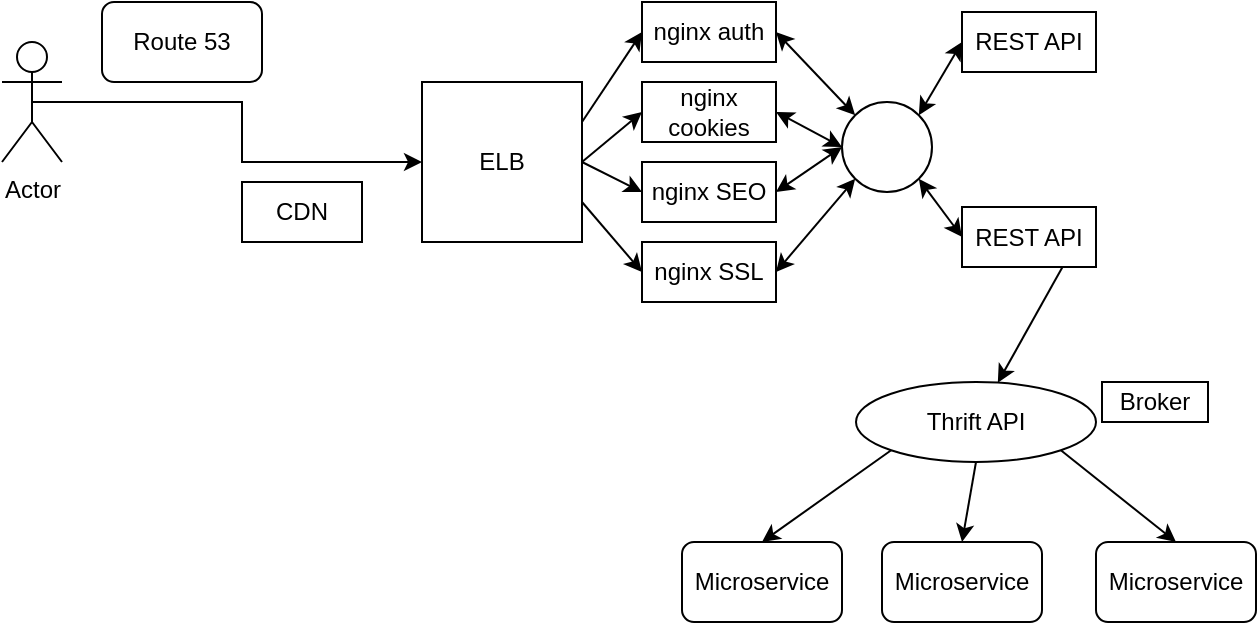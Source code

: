 <mxfile version="12.4.2" type="device" pages="1"><diagram id="rd4y7_OGTIC1vEah1XIV" name="Page-1"><mxGraphModel dx="495" dy="344" grid="1" gridSize="10" guides="1" tooltips="1" connect="1" arrows="1" fold="1" page="1" pageScale="1" pageWidth="827" pageHeight="1169" math="0" shadow="0"><root><mxCell id="0"/><mxCell id="1" parent="0"/><mxCell id="UfIiO9inuFkcWzmjqRGl-10" style="edgeStyle=orthogonalEdgeStyle;rounded=0;orthogonalLoop=1;jettySize=auto;html=1;exitX=0.5;exitY=0.5;exitDx=0;exitDy=0;exitPerimeter=0;" edge="1" parent="1" source="UfIiO9inuFkcWzmjqRGl-1" target="UfIiO9inuFkcWzmjqRGl-5"><mxGeometry relative="1" as="geometry"><Array as="points"><mxPoint x="130" y="220"/><mxPoint x="130" y="250"/></Array></mxGeometry></mxCell><mxCell id="UfIiO9inuFkcWzmjqRGl-1" value="Actor" style="shape=umlActor;verticalLabelPosition=bottom;labelBackgroundColor=#ffffff;verticalAlign=top;html=1;" vertex="1" parent="1"><mxGeometry x="10" y="190" width="30" height="60" as="geometry"/></mxCell><mxCell id="UfIiO9inuFkcWzmjqRGl-2" value="Route 53" style="rounded=1;whiteSpace=wrap;html=1;" vertex="1" parent="1"><mxGeometry x="60" y="170" width="80" height="40" as="geometry"/></mxCell><mxCell id="UfIiO9inuFkcWzmjqRGl-3" value="CDN" style="rounded=0;whiteSpace=wrap;html=1;" vertex="1" parent="1"><mxGeometry x="130" y="260" width="60" height="30" as="geometry"/></mxCell><mxCell id="UfIiO9inuFkcWzmjqRGl-5" value="ELB" style="whiteSpace=wrap;html=1;aspect=fixed;" vertex="1" parent="1"><mxGeometry x="220" y="210" width="80" height="80" as="geometry"/></mxCell><mxCell id="UfIiO9inuFkcWzmjqRGl-6" value="nginx auth" style="rounded=0;whiteSpace=wrap;html=1;" vertex="1" parent="1"><mxGeometry x="330" y="170" width="67" height="30" as="geometry"/></mxCell><mxCell id="UfIiO9inuFkcWzmjqRGl-7" value="nginx SSL" style="rounded=0;whiteSpace=wrap;html=1;" vertex="1" parent="1"><mxGeometry x="330" y="290" width="67" height="30" as="geometry"/></mxCell><mxCell id="UfIiO9inuFkcWzmjqRGl-8" value="" style="endArrow=classic;html=1;entryX=0;entryY=0.5;entryDx=0;entryDy=0;exitX=1;exitY=0.25;exitDx=0;exitDy=0;" edge="1" parent="1" source="UfIiO9inuFkcWzmjqRGl-5" target="UfIiO9inuFkcWzmjqRGl-6"><mxGeometry width="50" height="50" relative="1" as="geometry"><mxPoint x="-50" y="390" as="sourcePoint"/><mxPoint y="340" as="targetPoint"/></mxGeometry></mxCell><mxCell id="UfIiO9inuFkcWzmjqRGl-9" value="" style="endArrow=classic;html=1;entryX=0;entryY=0.5;entryDx=0;entryDy=0;exitX=1;exitY=0.75;exitDx=0;exitDy=0;" edge="1" parent="1" source="UfIiO9inuFkcWzmjqRGl-5" target="UfIiO9inuFkcWzmjqRGl-7"><mxGeometry width="50" height="50" relative="1" as="geometry"><mxPoint x="-50" y="390" as="sourcePoint"/><mxPoint y="340" as="targetPoint"/></mxGeometry></mxCell><mxCell id="UfIiO9inuFkcWzmjqRGl-11" value="" style="ellipse;whiteSpace=wrap;html=1;aspect=fixed;" vertex="1" parent="1"><mxGeometry x="430" y="220" width="45" height="45" as="geometry"/></mxCell><mxCell id="UfIiO9inuFkcWzmjqRGl-12" value="REST API" style="rounded=0;whiteSpace=wrap;html=1;" vertex="1" parent="1"><mxGeometry x="490" y="175" width="67" height="30" as="geometry"/></mxCell><mxCell id="UfIiO9inuFkcWzmjqRGl-13" value="REST API" style="rounded=0;whiteSpace=wrap;html=1;" vertex="1" parent="1"><mxGeometry x="490" y="272.5" width="67" height="30" as="geometry"/></mxCell><mxCell id="UfIiO9inuFkcWzmjqRGl-16" value="" style="endArrow=classic;startArrow=classic;html=1;entryX=0;entryY=1;entryDx=0;entryDy=0;exitX=1;exitY=0.5;exitDx=0;exitDy=0;" edge="1" parent="1" source="UfIiO9inuFkcWzmjqRGl-7" target="UfIiO9inuFkcWzmjqRGl-11"><mxGeometry width="50" height="50" relative="1" as="geometry"><mxPoint x="410" y="370" as="sourcePoint"/><mxPoint x="460" y="320" as="targetPoint"/></mxGeometry></mxCell><mxCell id="UfIiO9inuFkcWzmjqRGl-17" value="" style="endArrow=classic;startArrow=classic;html=1;entryX=0;entryY=0;entryDx=0;entryDy=0;exitX=1;exitY=0.5;exitDx=0;exitDy=0;" edge="1" parent="1" source="UfIiO9inuFkcWzmjqRGl-6" target="UfIiO9inuFkcWzmjqRGl-11"><mxGeometry width="50" height="50" relative="1" as="geometry"><mxPoint x="140" y="420" as="sourcePoint"/><mxPoint x="190" y="370" as="targetPoint"/></mxGeometry></mxCell><mxCell id="UfIiO9inuFkcWzmjqRGl-18" value="" style="endArrow=classic;startArrow=classic;html=1;entryX=0;entryY=0.5;entryDx=0;entryDy=0;exitX=1;exitY=1;exitDx=0;exitDy=0;" edge="1" parent="1" source="UfIiO9inuFkcWzmjqRGl-11" target="UfIiO9inuFkcWzmjqRGl-13"><mxGeometry width="50" height="50" relative="1" as="geometry"><mxPoint x="140" y="420" as="sourcePoint"/><mxPoint x="190" y="370" as="targetPoint"/></mxGeometry></mxCell><mxCell id="UfIiO9inuFkcWzmjqRGl-19" value="" style="endArrow=classic;startArrow=classic;html=1;entryX=1;entryY=0;entryDx=0;entryDy=0;exitX=0;exitY=0.5;exitDx=0;exitDy=0;" edge="1" parent="1" source="UfIiO9inuFkcWzmjqRGl-12" target="UfIiO9inuFkcWzmjqRGl-11"><mxGeometry width="50" height="50" relative="1" as="geometry"><mxPoint x="140" y="420" as="sourcePoint"/><mxPoint x="190" y="370" as="targetPoint"/></mxGeometry></mxCell><mxCell id="UfIiO9inuFkcWzmjqRGl-20" value="" style="endArrow=classic;html=1;exitX=0.75;exitY=1;exitDx=0;exitDy=0;" edge="1" parent="1" source="UfIiO9inuFkcWzmjqRGl-13" target="UfIiO9inuFkcWzmjqRGl-21"><mxGeometry width="50" height="50" relative="1" as="geometry"><mxPoint x="150" y="390" as="sourcePoint"/><mxPoint x="530" y="370" as="targetPoint"/></mxGeometry></mxCell><mxCell id="UfIiO9inuFkcWzmjqRGl-21" value="Thrift API" style="ellipse;whiteSpace=wrap;html=1;" vertex="1" parent="1"><mxGeometry x="437" y="360" width="120" height="40" as="geometry"/></mxCell><mxCell id="UfIiO9inuFkcWzmjqRGl-22" value="Microservice" style="rounded=1;whiteSpace=wrap;html=1;" vertex="1" parent="1"><mxGeometry x="350" y="440" width="80" height="40" as="geometry"/></mxCell><mxCell id="UfIiO9inuFkcWzmjqRGl-24" value="Microservice" style="rounded=1;whiteSpace=wrap;html=1;" vertex="1" parent="1"><mxGeometry x="450" y="440" width="80" height="40" as="geometry"/></mxCell><mxCell id="UfIiO9inuFkcWzmjqRGl-25" value="Microservice" style="rounded=1;whiteSpace=wrap;html=1;" vertex="1" parent="1"><mxGeometry x="557" y="440" width="80" height="40" as="geometry"/></mxCell><mxCell id="UfIiO9inuFkcWzmjqRGl-26" value="" style="endArrow=classic;html=1;exitX=0;exitY=1;exitDx=0;exitDy=0;entryX=0.5;entryY=0;entryDx=0;entryDy=0;" edge="1" parent="1" source="UfIiO9inuFkcWzmjqRGl-21" target="UfIiO9inuFkcWzmjqRGl-22"><mxGeometry width="50" height="50" relative="1" as="geometry"><mxPoint x="190" y="550" as="sourcePoint"/><mxPoint x="240" y="500" as="targetPoint"/></mxGeometry></mxCell><mxCell id="UfIiO9inuFkcWzmjqRGl-27" value="" style="endArrow=classic;html=1;entryX=0.5;entryY=0;entryDx=0;entryDy=0;exitX=0.5;exitY=1;exitDx=0;exitDy=0;" edge="1" parent="1" source="UfIiO9inuFkcWzmjqRGl-21" target="UfIiO9inuFkcWzmjqRGl-24"><mxGeometry width="50" height="50" relative="1" as="geometry"><mxPoint x="190" y="550" as="sourcePoint"/><mxPoint x="240" y="500" as="targetPoint"/></mxGeometry></mxCell><mxCell id="UfIiO9inuFkcWzmjqRGl-29" value="" style="endArrow=classic;html=1;entryX=0.5;entryY=0;entryDx=0;entryDy=0;exitX=1;exitY=1;exitDx=0;exitDy=0;" edge="1" parent="1" source="UfIiO9inuFkcWzmjqRGl-21" target="UfIiO9inuFkcWzmjqRGl-25"><mxGeometry width="50" height="50" relative="1" as="geometry"><mxPoint x="190" y="550" as="sourcePoint"/><mxPoint x="240" y="500" as="targetPoint"/></mxGeometry></mxCell><mxCell id="UfIiO9inuFkcWzmjqRGl-30" value="Broker" style="rounded=0;whiteSpace=wrap;html=1;" vertex="1" parent="1"><mxGeometry x="560" y="360" width="53" height="20" as="geometry"/></mxCell><mxCell id="UfIiO9inuFkcWzmjqRGl-32" value="nginx SEO" style="rounded=0;whiteSpace=wrap;html=1;" vertex="1" parent="1"><mxGeometry x="330" y="250" width="67" height="30" as="geometry"/></mxCell><mxCell id="UfIiO9inuFkcWzmjqRGl-33" value="nginx cookies" style="rounded=0;whiteSpace=wrap;html=1;" vertex="1" parent="1"><mxGeometry x="330" y="210" width="67" height="30" as="geometry"/></mxCell><mxCell id="UfIiO9inuFkcWzmjqRGl-34" value="" style="endArrow=classic;html=1;entryX=0;entryY=0.5;entryDx=0;entryDy=0;exitX=1;exitY=0.5;exitDx=0;exitDy=0;" edge="1" parent="1" source="UfIiO9inuFkcWzmjqRGl-5" target="UfIiO9inuFkcWzmjqRGl-32"><mxGeometry width="50" height="50" relative="1" as="geometry"><mxPoint x="270" y="390" as="sourcePoint"/><mxPoint x="320" y="340" as="targetPoint"/></mxGeometry></mxCell><mxCell id="UfIiO9inuFkcWzmjqRGl-35" value="" style="endArrow=classic;html=1;entryX=0;entryY=0.5;entryDx=0;entryDy=0;exitX=1;exitY=0.5;exitDx=0;exitDy=0;" edge="1" parent="1" source="UfIiO9inuFkcWzmjqRGl-5" target="UfIiO9inuFkcWzmjqRGl-33"><mxGeometry width="50" height="50" relative="1" as="geometry"><mxPoint x="260" y="370" as="sourcePoint"/><mxPoint x="310" y="320" as="targetPoint"/></mxGeometry></mxCell><mxCell id="UfIiO9inuFkcWzmjqRGl-36" value="" style="endArrow=classic;startArrow=classic;html=1;entryX=0;entryY=0.5;entryDx=0;entryDy=0;exitX=1;exitY=0.5;exitDx=0;exitDy=0;" edge="1" parent="1" source="UfIiO9inuFkcWzmjqRGl-32" target="UfIiO9inuFkcWzmjqRGl-11"><mxGeometry width="50" height="50" relative="1" as="geometry"><mxPoint x="250" y="380" as="sourcePoint"/><mxPoint x="300" y="330" as="targetPoint"/></mxGeometry></mxCell><mxCell id="UfIiO9inuFkcWzmjqRGl-37" value="" style="endArrow=classic;startArrow=classic;html=1;entryX=0;entryY=0.5;entryDx=0;entryDy=0;exitX=1;exitY=0.5;exitDx=0;exitDy=0;" edge="1" parent="1" source="UfIiO9inuFkcWzmjqRGl-33" target="UfIiO9inuFkcWzmjqRGl-11"><mxGeometry width="50" height="50" relative="1" as="geometry"><mxPoint x="300" y="340" as="sourcePoint"/><mxPoint x="430" y="320" as="targetPoint"/></mxGeometry></mxCell></root></mxGraphModel></diagram></mxfile>
